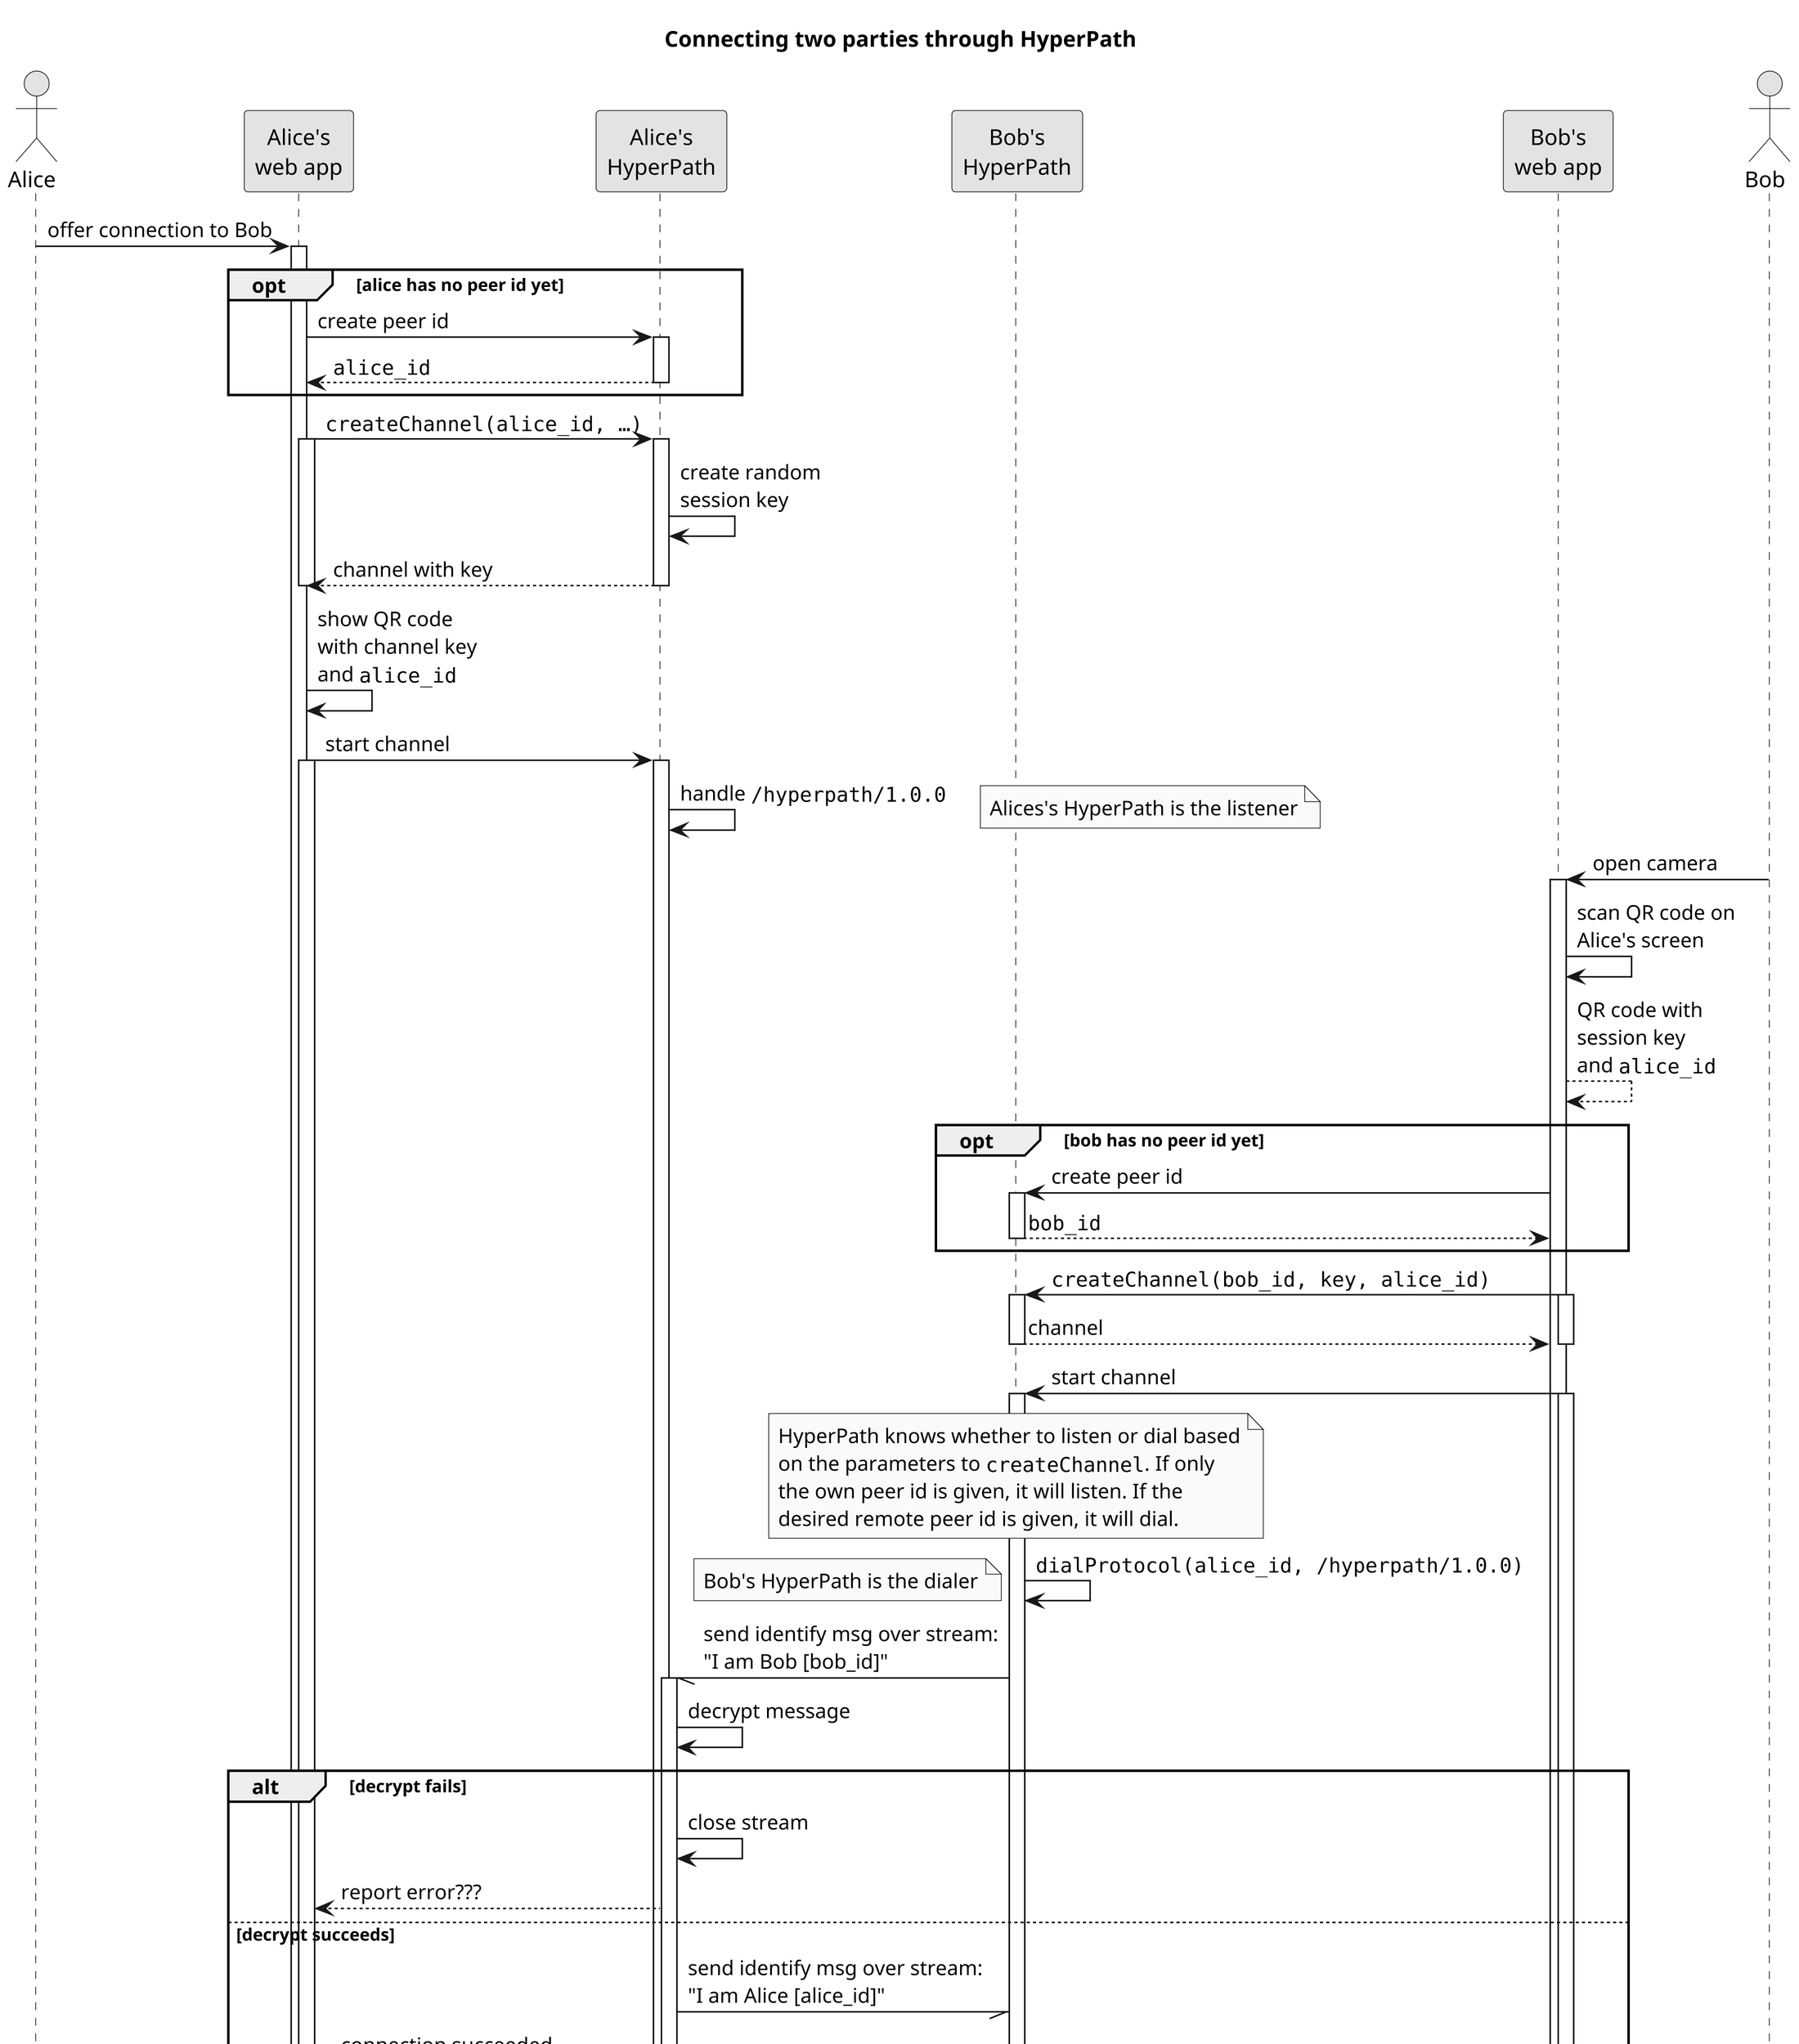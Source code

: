 @startuml connecting

skinparam monochrome true
skinparam shadowing false
skinparam dpi 300
hide footbox

title Connecting two parties through HyperPath

actor alice as "Alice"
participant webapp_alice as "Alice's\nweb app"
participant hyperpath_alice as "Alice's\nHyperPath"
participant hyperpath_bob as "Bob's\nHyperPath"
participant webapp_bob as "Bob's\nweb app"
actor bob as "Bob"

alice -> webapp_alice: offer connection to Bob
activate webapp_alice

opt alice has no peer id yet
webapp_alice -> hyperpath_alice: create peer id
activate hyperpath_alice
hyperpath_alice --> webapp_alice: ""alice_id""
deactivate hyperpath_alice
end

webapp_alice -> hyperpath_alice: ""createChannel(alice_id, …)""
activate webapp_alice
activate hyperpath_alice
hyperpath_alice -> hyperpath_alice: create random\nsession key
hyperpath_alice --> webapp_alice: channel with key
deactivate hyperpath_alice
deactivate webapp_alice
webapp_alice -> webapp_alice: show QR code\nwith channel key\nand ""alice_id""
webapp_alice -> hyperpath_alice: start channel
activate hyperpath_alice
activate webapp_alice
hyperpath_alice -> hyperpath_alice: handle ""/hyperpath/1.0.0""
note right: Alices's HyperPath is the listener

bob -> webapp_bob: open camera
activate webapp_bob
webapp_bob -> webapp_bob: scan QR code on\nAlice's screen
webapp_bob --> webapp_bob: QR code with\nsession key\nand ""alice_id""
opt bob has no peer id yet
  webapp_bob -> hyperpath_bob: create peer id
  activate hyperpath_bob
  hyperpath_bob --> webapp_bob: ""bob_id""
  deactivate hyperpath_bob
end

webapp_bob -> hyperpath_bob: ""createChannel(bob_id, key, alice_id)""
activate webapp_bob
activate hyperpath_bob
hyperpath_bob --> webapp_bob: channel
deactivate hyperpath_bob
deactivate webapp_bob
webapp_bob -> hyperpath_bob: start channel
activate hyperpath_bob

activate webapp_bob
note over hyperpath_bob
  HyperPath knows whether to listen or dial based
  on the parameters to ""createChannel"". If only
  the own peer id is given, it will listen. If the
  desired remote peer id is given, it will dial.
end note

hyperpath_bob -> hyperpath_bob: ""dialProtocol(alice_id, /hyperpath/1.0.0)""
note left: Bob's HyperPath is the dialer

hyperpath_bob -// hyperpath_alice: send identify msg over stream:\n"I am Bob [bob_id]"
activate hyperpath_alice
hyperpath_alice -> hyperpath_alice: decrypt message
alt decrypt fails
  hyperpath_alice -> hyperpath_alice: close stream
  hyperpath_alice --> webapp_alice: report error???
else decrypt succeeds
  hyperpath_alice -// hyperpath_bob: send identify msg over stream:\n"I am Alice [alice_id]"
  hyperpath_alice --> webapp_alice: connection succeeded
deactivate hyperpath_alice
  hyperpath_bob ---> webapp_bob: connection succeeded
end

deactivate webapp_alice
deactivate webapp_bob

note over webapp_alice, webapp_bob
  Alice and Bob can now communicate over HyperPath
  using the API for sending and receiving messages.
end note

@enduml
